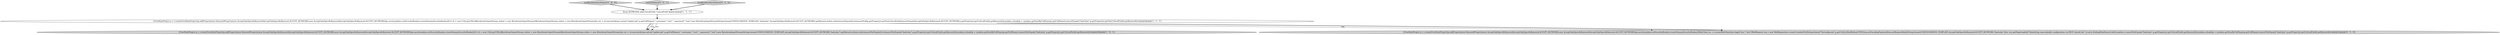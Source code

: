 digraph {
0 [style = filled, label = "{FreeStyleProject p = r.createFreeStyleProject()p.addProperty(new KeywordProperty(new AcceptOnlySpecificKeyword(AcceptOnlySpecificKeyword.ACCEPT_KEYWORD),new AcceptOnlySpecificKeyword(AcceptOnlySpecificKeyword.ACCEPT_KEYWORD)))p.save()r.jenkins.setSecurityRealm(r.createDummySecurityRealm())CLI cli = new CLI(r.getURL())ByteArrayOutputStream stdout = new ByteArrayOutputStream()ByteArrayOutputStream stderr = new ByteArrayOutputStream()int ret = cli.execute(Arrays.asList(\"update-job\",p.getFullName(),\"--username\",\"test\",\"--password\",\"test\"),new ByteArrayInputStream(String.format(CONFIGURATION_TEMPLATE,\"badvalue\",AcceptOnlySpecificKeyword.ACCEPT_KEYWORD).getBytes()),stdout,stderr)assertEquals(0,ret)assertNull(p.getProperty().getNonCriticalField())assertEquals(AcceptOnlySpecificKeyword.ACCEPT_KEYWORD,p.getProperty().getCriticalField().getKeyword())r.jenkins.reload()p = r.jenkins.getItemByFullName(p.getFullName(),)assertEquals(\"badvalue\",p.getProperty().getNonCriticalField().getKeyword())}@@@4@@@['1', '1', '1']", fillcolor = white, shape = ellipse image = "AAA0AAABBB1BBB"];
1 [style = filled, label = "{FreeStyleProject p = r.createFreeStyleProject()p.addProperty(new KeywordProperty(new AcceptOnlySpecificKeyword(AcceptOnlySpecificKeyword.ACCEPT_KEYWORD),new AcceptOnlySpecificKeyword(AcceptOnlySpecificKeyword.ACCEPT_KEYWORD)))p.save()r.jenkins.setSecurityRealm(r.createDummySecurityRealm())CLI cli = new CLI(r.getURL())ByteArrayOutputStream stdout = new ByteArrayOutputStream()ByteArrayOutputStream stderr = new ByteArrayOutputStream()int ret = cli.execute(Arrays.asList(\"update-job\",p.getFullName(),\"--username\",\"test\",\"--password\",\"test\"),new ByteArrayInputStream(String.format(CONFIGURATION_TEMPLATE,AcceptOnlySpecificKeyword.ACCEPT_KEYWORD,\"badvalue\").getBytes()),stdout,stderr)assertNotEquals(0,ret)assertNotEquals(\"badvalue\",p.getProperty().getCriticalField().getKeyword())r.jenkins.reload()p = r.jenkins.getItemByFullName(p.getFullName(),)assertNotEquals(\"badvalue\",p.getProperty().getCriticalField().getKeyword())}@@@20@@@['1', '0', '1']", fillcolor = lightgray, shape = ellipse image = "AAA0AAABBB1BBB"];
3 [style = filled, label = "testRestInterfaceFailure['1', '0', '0']", fillcolor = lightgray, shape = diamond image = "AAA0AAABBB1BBB"];
6 [style = filled, label = "testCliFailure['0', '0', '1']", fillcolor = lightgray, shape = diamond image = "AAA0AAABBB3BBB"];
4 [style = filled, label = "{FreeStyleProject p = r.createFreeStyleProject()p.addProperty(new KeywordProperty(new AcceptOnlySpecificKeyword(AcceptOnlySpecificKeyword.ACCEPT_KEYWORD),new AcceptOnlySpecificKeyword(AcceptOnlySpecificKeyword.ACCEPT_KEYWORD)))p.save()r.jenkins.setSecurityRealm(r.createDummySecurityRealm())WebClient wc = r.createWebClient()wc.login(\"test\",\"test\")WebRequest req = new WebRequest(wc.createCrumbedUrl(String.format(\"%s/config.xml\",p.getUrl())),HttpMethod.POST)req.setEncodingType(null)req.setRequestBody(String.format(CONFIGURATION_TEMPLATE,AcceptOnlySpecificKeyword.ACCEPT_KEYWORD,\"badvalue\"))try {wc.getPage(req)fail(\"Submitting unacceptable configuration via REST should fail.\")}catch (FailingHttpStatusCodeException e) assertNotEquals(\"badvalue\",p.getProperty().getCriticalField().getKeyword())r.jenkins.reload()p = r.jenkins.getItemByFullName(p.getFullName(),)assertNotEquals(\"badvalue\",p.getProperty().getCriticalField().getKeyword())}@@@22@@@['0', '1', '0']", fillcolor = lightgray, shape = ellipse image = "AAA0AAABBB2BBB"];
2 [style = filled, label = "Items.XSTREAM2.addCriticalField(,\"criticalField\")@@@3@@@['1', '1', '1']", fillcolor = white, shape = ellipse image = "AAA0AAABBB1BBB"];
5 [style = filled, label = "testRestInterfaceFailure['0', '1', '0']", fillcolor = lightgray, shape = diamond image = "AAA0AAABBB2BBB"];
5->2 [style = bold, label=""];
0->1 [style = bold, label=""];
2->0 [style = bold, label=""];
0->4 [style = solid, label="req"];
0->4 [style = bold, label=""];
0->1 [style = solid, label="req"];
3->2 [style = bold, label=""];
6->2 [style = bold, label=""];
0->1 [style = solid, label="ret"];
}
